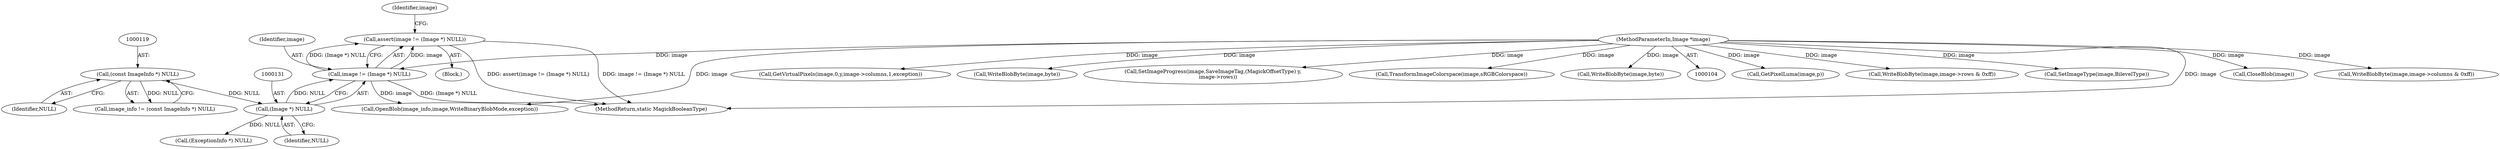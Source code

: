 digraph "0_ImageMagick_a0108a892f9ea3c2bb1e7a49b7d71376c2ecbff7@API" {
"1000127" [label="(Call,assert(image != (Image *) NULL))"];
"1000128" [label="(Call,image != (Image *) NULL)"];
"1000106" [label="(MethodParameterIn,Image *image)"];
"1000130" [label="(Call,(Image *) NULL)"];
"1000118" [label="(Call,(const ImageInfo *) NULL)"];
"1000116" [label="(Call,image_info != (const ImageInfo *) NULL)"];
"1000128" [label="(Call,image != (Image *) NULL)"];
"1000285" [label="(Call,GetPixelLuma(image,p))"];
"1000168" [label="(Call,OpenBlob(image_info,image,WriteBinaryBlobMode,exception))"];
"1000118" [label="(Call,(const ImageInfo *) NULL)"];
"1000210" [label="(Call,WriteBlobByte(image,image->rows & 0xff))"];
"1000120" [label="(Identifier,NULL)"];
"1000219" [label="(Call,SetImageType(image,BilevelType))"];
"1000129" [label="(Identifier,image)"];
"1000157" [label="(Call,(ExceptionInfo *) NULL)"];
"1000127" [label="(Call,assert(image != (Image *) NULL))"];
"1000108" [label="(Block,)"];
"1000341" [label="(Call,CloseBlob(image))"];
"1000130" [label="(Call,(Image *) NULL)"];
"1000345" [label="(MethodReturn,static MagickBooleanType)"];
"1000201" [label="(Call,WriteBlobByte(image,image->columns & 0xff))"];
"1000244" [label="(Call,GetVirtualPixels(image,0,y,image->columns,1,exception))"];
"1000106" [label="(MethodParameterIn,Image *image)"];
"1000303" [label="(Call,WriteBlobByte(image,byte))"];
"1000132" [label="(Identifier,NULL)"];
"1000325" [label="(Call,SetImageProgress(image,SaveImageTag,(MagickOffsetType) y,\n      image->rows))"];
"1000181" [label="(Call,TransformImageColorspace(image,sRGBColorspace))"];
"1000320" [label="(Call,WriteBlobByte(image,byte))"];
"1000136" [label="(Identifier,image)"];
"1000127" -> "1000108"  [label="AST: "];
"1000127" -> "1000128"  [label="CFG: "];
"1000128" -> "1000127"  [label="AST: "];
"1000136" -> "1000127"  [label="CFG: "];
"1000127" -> "1000345"  [label="DDG: assert(image != (Image *) NULL)"];
"1000127" -> "1000345"  [label="DDG: image != (Image *) NULL"];
"1000128" -> "1000127"  [label="DDG: image"];
"1000128" -> "1000127"  [label="DDG: (Image *) NULL"];
"1000128" -> "1000130"  [label="CFG: "];
"1000129" -> "1000128"  [label="AST: "];
"1000130" -> "1000128"  [label="AST: "];
"1000128" -> "1000345"  [label="DDG: (Image *) NULL"];
"1000106" -> "1000128"  [label="DDG: image"];
"1000130" -> "1000128"  [label="DDG: NULL"];
"1000128" -> "1000168"  [label="DDG: image"];
"1000106" -> "1000104"  [label="AST: "];
"1000106" -> "1000345"  [label="DDG: image"];
"1000106" -> "1000168"  [label="DDG: image"];
"1000106" -> "1000181"  [label="DDG: image"];
"1000106" -> "1000201"  [label="DDG: image"];
"1000106" -> "1000210"  [label="DDG: image"];
"1000106" -> "1000219"  [label="DDG: image"];
"1000106" -> "1000244"  [label="DDG: image"];
"1000106" -> "1000285"  [label="DDG: image"];
"1000106" -> "1000303"  [label="DDG: image"];
"1000106" -> "1000320"  [label="DDG: image"];
"1000106" -> "1000325"  [label="DDG: image"];
"1000106" -> "1000341"  [label="DDG: image"];
"1000130" -> "1000132"  [label="CFG: "];
"1000131" -> "1000130"  [label="AST: "];
"1000132" -> "1000130"  [label="AST: "];
"1000118" -> "1000130"  [label="DDG: NULL"];
"1000130" -> "1000157"  [label="DDG: NULL"];
"1000118" -> "1000116"  [label="AST: "];
"1000118" -> "1000120"  [label="CFG: "];
"1000119" -> "1000118"  [label="AST: "];
"1000120" -> "1000118"  [label="AST: "];
"1000116" -> "1000118"  [label="CFG: "];
"1000118" -> "1000116"  [label="DDG: NULL"];
}
